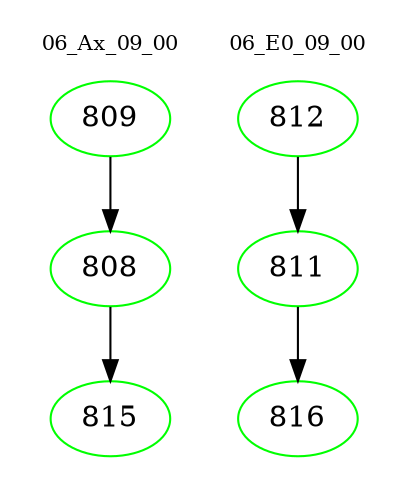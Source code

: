 digraph{
subgraph cluster_0 {
color = white
label = "06_Ax_09_00";
fontsize=10;
T0_809 [label="809", color="green"]
T0_809 -> T0_808 [color="black"]
T0_808 [label="808", color="green"]
T0_808 -> T0_815 [color="black"]
T0_815 [label="815", color="green"]
}
subgraph cluster_1 {
color = white
label = "06_E0_09_00";
fontsize=10;
T1_812 [label="812", color="green"]
T1_812 -> T1_811 [color="black"]
T1_811 [label="811", color="green"]
T1_811 -> T1_816 [color="black"]
T1_816 [label="816", color="green"]
}
}

